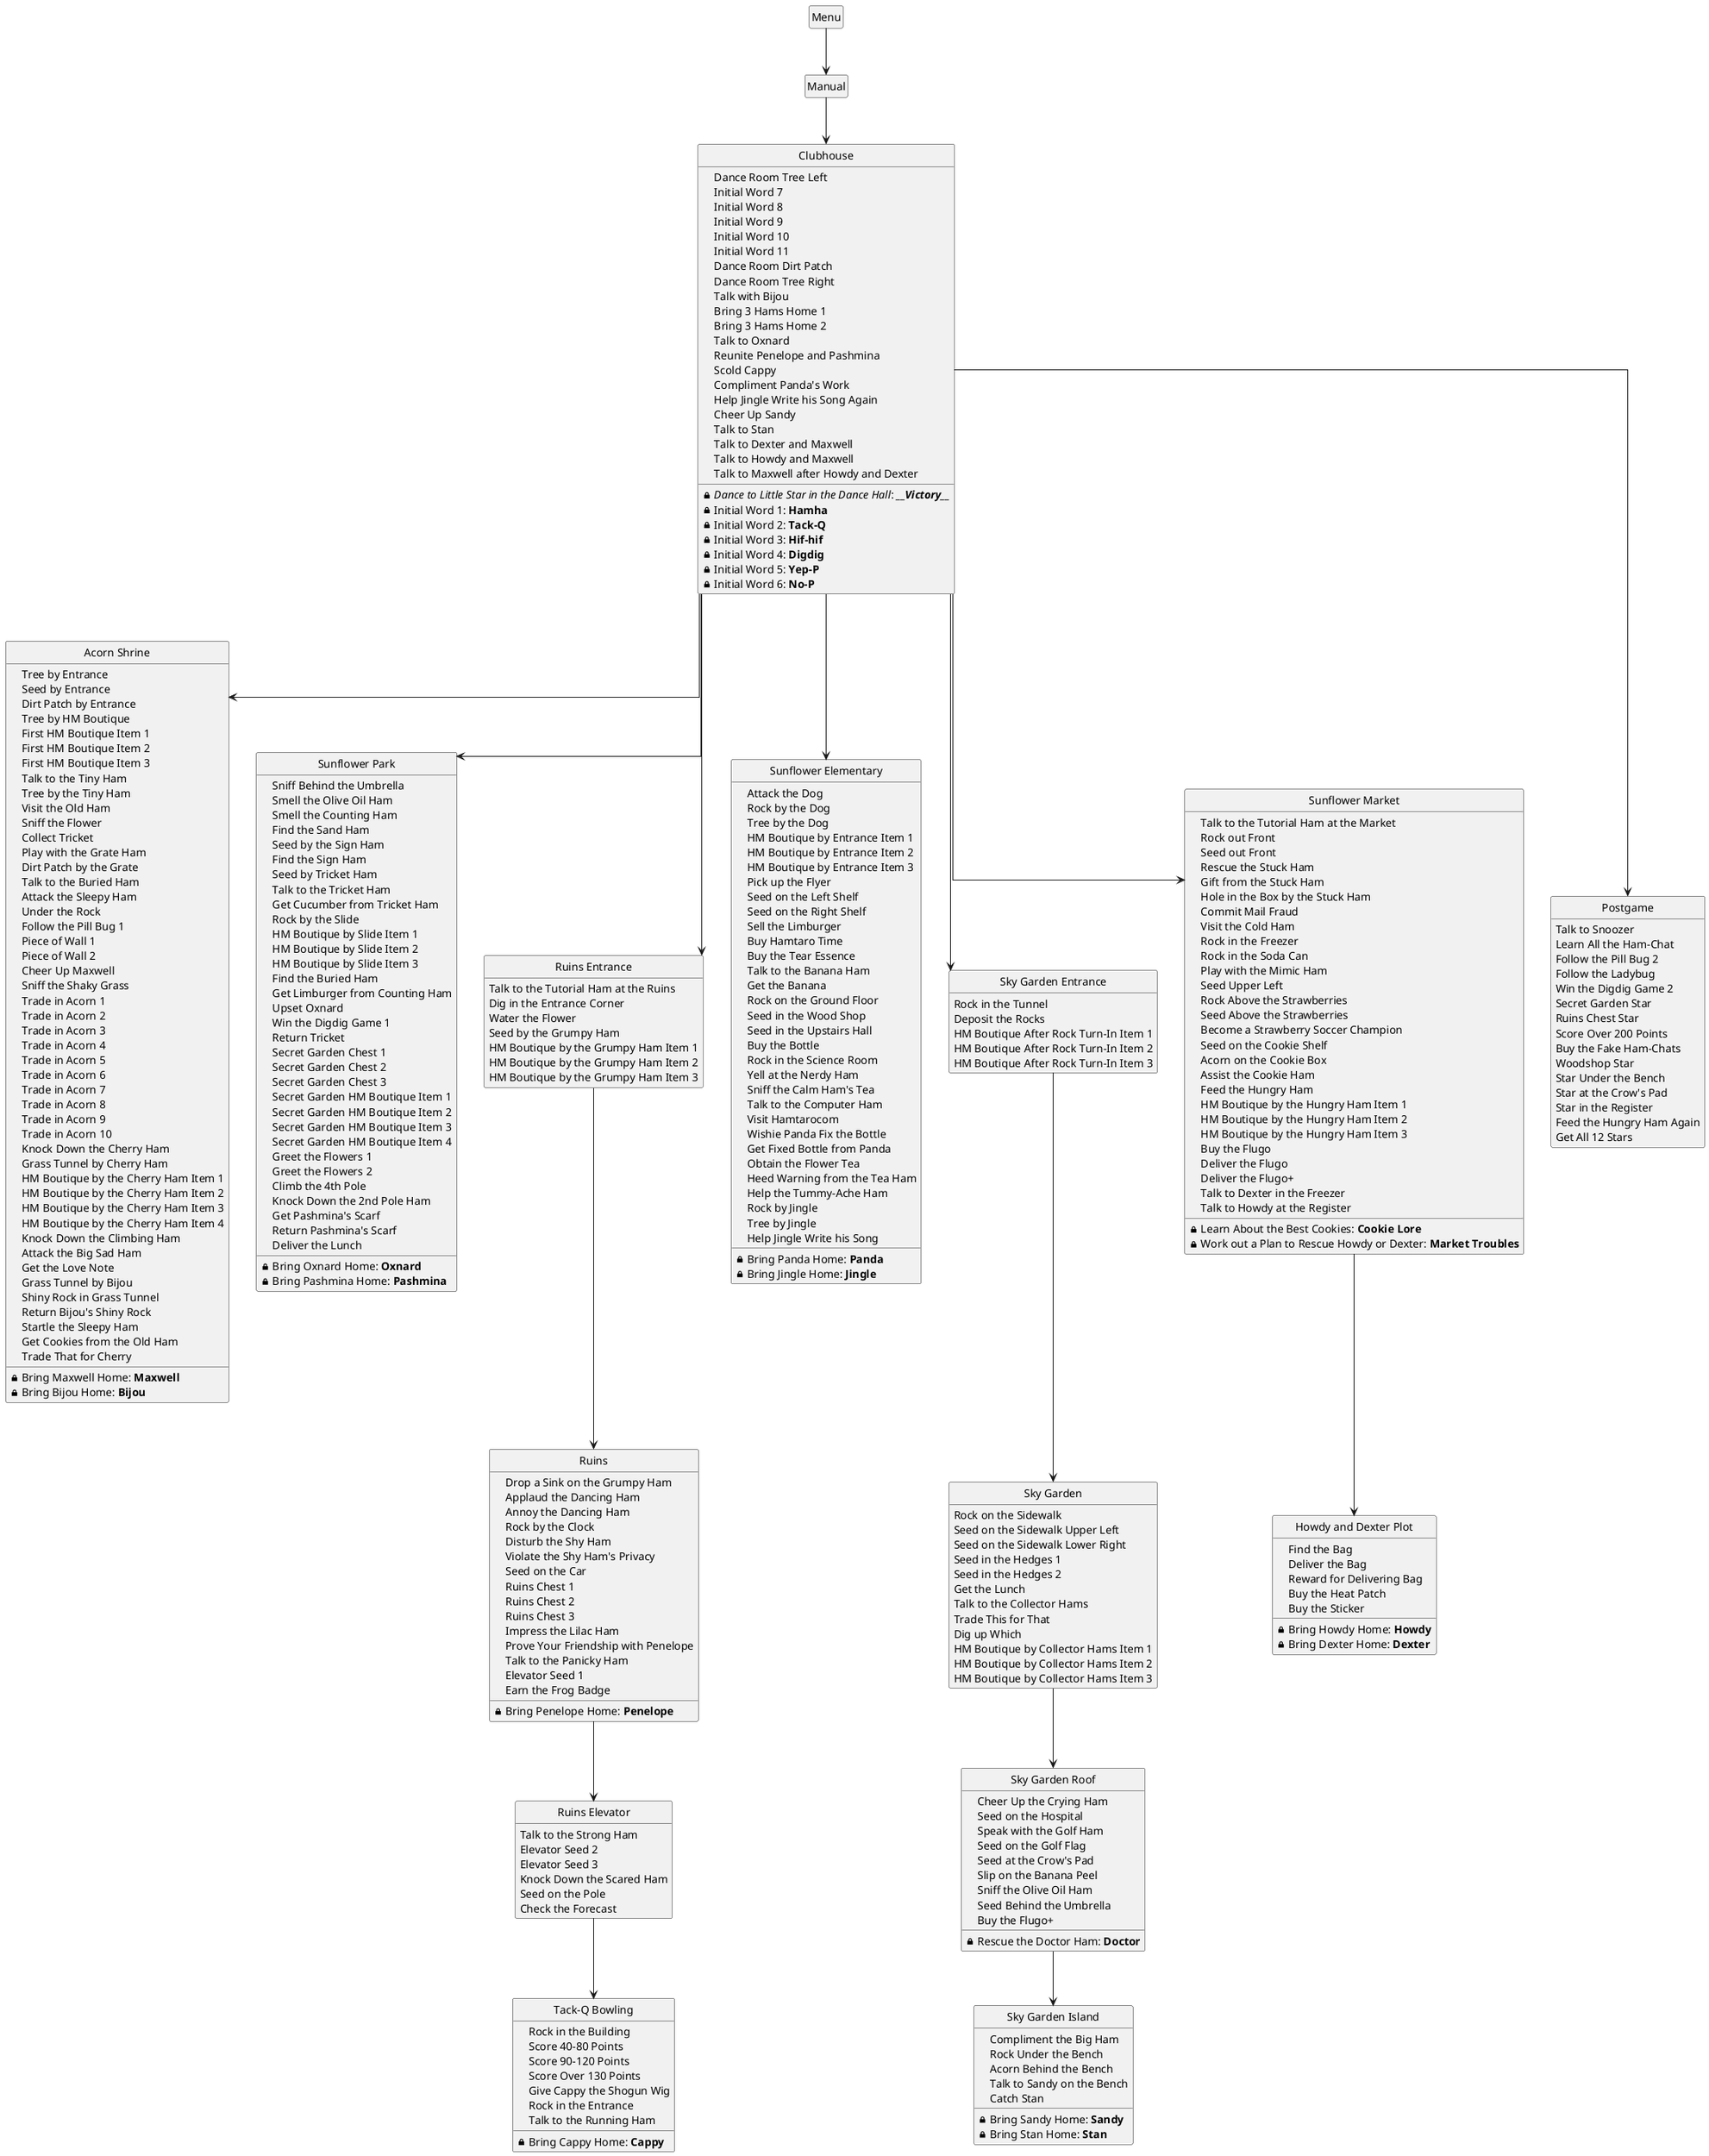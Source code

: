 @startuml
hide circle
hide empty members
skinparam linetype ortho
class "Menu"
"Menu" --> "Manual"
class "Manual"
"Manual" --> "Clubhouse"
class "Clubhouse"
"Clubhouse" : {method} <&lock-locked> //Dance to Little Star in the Dance Hall//: //**__Victory__**//
"Clubhouse" : {method} <&lock-locked> Initial Word 1: **Hamha**
"Clubhouse" : {method} <&lock-locked> Initial Word 2: **Tack-Q**
"Clubhouse" : {field} <&lock-unlocked,color=transparent> Dance Room Tree Left
"Clubhouse" : {method} <&lock-locked> Initial Word 3: **Hif-hif**
"Clubhouse" : {method} <&lock-locked> Initial Word 4: **Digdig**
"Clubhouse" : {method} <&lock-locked> Initial Word 5: **Yep-P**
"Clubhouse" : {method} <&lock-locked> Initial Word 6: **No-P**
"Clubhouse" : {field} <&lock-unlocked,color=transparent> Initial Word 7
"Clubhouse" : {field} <&lock-unlocked,color=transparent> Initial Word 8
"Clubhouse" : {field} <&lock-unlocked,color=transparent> Initial Word 9
"Clubhouse" : {field} <&lock-unlocked,color=transparent> Initial Word 10
"Clubhouse" : {field} <&lock-unlocked,color=transparent> Initial Word 11
"Clubhouse" : {field} <&lock-unlocked,color=transparent> Dance Room Dirt Patch
"Clubhouse" : {field} <&lock-unlocked,color=transparent> Dance Room Tree Right
"Clubhouse" : {field} <&lock-unlocked,color=transparent> Talk with Bijou
"Clubhouse" : {field} <&lock-unlocked,color=transparent> Bring 3 Hams Home 1
"Clubhouse" : {field} <&lock-unlocked,color=transparent> Bring 3 Hams Home 2
"Clubhouse" : {field} <&lock-unlocked,color=transparent> Talk to Oxnard
"Clubhouse" : {field} <&lock-unlocked,color=transparent> Reunite Penelope and Pashmina
"Clubhouse" : {field} <&lock-unlocked,color=transparent> Scold Cappy
"Clubhouse" : {field} <&lock-unlocked,color=transparent> Compliment Panda's Work
"Clubhouse" : {field} <&lock-unlocked,color=transparent> Help Jingle Write his Song Again
"Clubhouse" : {field} <&lock-unlocked,color=transparent> Cheer Up Sandy
"Clubhouse" : {field} <&lock-unlocked,color=transparent> Talk to Stan
"Clubhouse" : {field} <&lock-unlocked,color=transparent> Talk to Dexter and Maxwell
"Clubhouse" : {field} <&lock-unlocked,color=transparent> Talk to Howdy and Maxwell
"Clubhouse" : {field} <&lock-unlocked,color=transparent> Talk to Maxwell after Howdy and Dexter
"Clubhouse" --> "Acorn Shrine"
"Clubhouse" --> "Sunflower Park"
"Clubhouse" --> "Ruins Entrance"
"Clubhouse" --> "Sunflower Elementary"
"Clubhouse" --> "Sky Garden Entrance"
"Clubhouse" --> "Sunflower Market"
"Clubhouse" --> "Postgame"
class "Acorn Shrine"
"Acorn Shrine" : {field} <&lock-unlocked,color=transparent> Tree by Entrance
"Acorn Shrine" : {field} <&lock-unlocked,color=transparent> Seed by Entrance
"Acorn Shrine" : {field} <&lock-unlocked,color=transparent> Dirt Patch by Entrance
"Acorn Shrine" : {field} <&lock-unlocked,color=transparent> Tree by HM Boutique
"Acorn Shrine" : {field} <&lock-unlocked,color=transparent> First HM Boutique Item 1
"Acorn Shrine" : {field} <&lock-unlocked,color=transparent> First HM Boutique Item 2
"Acorn Shrine" : {field} <&lock-unlocked,color=transparent> First HM Boutique Item 3
"Acorn Shrine" : {field} <&lock-unlocked,color=transparent> Talk to the Tiny Ham
"Acorn Shrine" : {field} <&lock-unlocked,color=transparent> Tree by the Tiny Ham
"Acorn Shrine" : {field} <&lock-unlocked,color=transparent> Visit the Old Ham
"Acorn Shrine" : {field} <&lock-unlocked,color=transparent> Sniff the Flower
"Acorn Shrine" : {field} <&lock-unlocked,color=transparent> Collect Tricket
"Acorn Shrine" : {field} <&lock-unlocked,color=transparent> Play with the Grate Ham
"Acorn Shrine" : {field} <&lock-unlocked,color=transparent> Dirt Patch by the Grate
"Acorn Shrine" : {field} <&lock-unlocked,color=transparent> Talk to the Buried Ham
"Acorn Shrine" : {field} <&lock-unlocked,color=transparent> Attack the Sleepy Ham
"Acorn Shrine" : {field} <&lock-unlocked,color=transparent> Under the Rock
"Acorn Shrine" : {field} <&lock-unlocked,color=transparent> Follow the Pill Bug 1
"Acorn Shrine" : {field} <&lock-unlocked,color=transparent> Piece of Wall 1
"Acorn Shrine" : {field} <&lock-unlocked,color=transparent> Piece of Wall 2
"Acorn Shrine" : {field} <&lock-unlocked,color=transparent> Cheer Up Maxwell
"Acorn Shrine" : {method} <&lock-locked> Bring Maxwell Home: **Maxwell**
"Acorn Shrine" : {field} <&lock-unlocked,color=transparent> Sniff the Shaky Grass
"Acorn Shrine" : {field} <&lock-unlocked,color=transparent> Trade in Acorn 1
"Acorn Shrine" : {field} <&lock-unlocked,color=transparent> Trade in Acorn 2
"Acorn Shrine" : {field} <&lock-unlocked,color=transparent> Trade in Acorn 3
"Acorn Shrine" : {field} <&lock-unlocked,color=transparent> Trade in Acorn 4
"Acorn Shrine" : {field} <&lock-unlocked,color=transparent> Trade in Acorn 5
"Acorn Shrine" : {field} <&lock-unlocked,color=transparent> Trade in Acorn 6
"Acorn Shrine" : {field} <&lock-unlocked,color=transparent> Trade in Acorn 7
"Acorn Shrine" : {field} <&lock-unlocked,color=transparent> Trade in Acorn 8
"Acorn Shrine" : {field} <&lock-unlocked,color=transparent> Trade in Acorn 9
"Acorn Shrine" : {field} <&lock-unlocked,color=transparent> Trade in Acorn 10
"Acorn Shrine" : {field} <&lock-unlocked,color=transparent> Knock Down the Cherry Ham
"Acorn Shrine" : {field} <&lock-unlocked,color=transparent> Grass Tunnel by Cherry Ham
"Acorn Shrine" : {field} <&lock-unlocked,color=transparent> HM Boutique by the Cherry Ham Item 1
"Acorn Shrine" : {field} <&lock-unlocked,color=transparent> HM Boutique by the Cherry Ham Item 2
"Acorn Shrine" : {field} <&lock-unlocked,color=transparent> HM Boutique by the Cherry Ham Item 3
"Acorn Shrine" : {field} <&lock-unlocked,color=transparent> HM Boutique by the Cherry Ham Item 4
"Acorn Shrine" : {field} <&lock-unlocked,color=transparent> Knock Down the Climbing Ham
"Acorn Shrine" : {field} <&lock-unlocked,color=transparent> Attack the Big Sad Ham
"Acorn Shrine" : {field} <&lock-unlocked,color=transparent> Get the Love Note
"Acorn Shrine" : {field} <&lock-unlocked,color=transparent> Grass Tunnel by Bijou
"Acorn Shrine" : {field} <&lock-unlocked,color=transparent> Shiny Rock in Grass Tunnel
"Acorn Shrine" : {field} <&lock-unlocked,color=transparent> Return Bijou's Shiny Rock
"Acorn Shrine" : {method} <&lock-locked> Bring Bijou Home: **Bijou**
"Acorn Shrine" : {field} <&lock-unlocked,color=transparent> Startle the Sleepy Ham
"Acorn Shrine" : {field} <&lock-unlocked,color=transparent> Get Cookies from the Old Ham
"Acorn Shrine" : {field} <&lock-unlocked,color=transparent> Trade That for Cherry
class "Sunflower Park"
"Sunflower Park" : {field} <&lock-unlocked,color=transparent> Sniff Behind the Umbrella
"Sunflower Park" : {field} <&lock-unlocked,color=transparent> Smell the Olive Oil Ham
"Sunflower Park" : {field} <&lock-unlocked,color=transparent> Smell the Counting Ham
"Sunflower Park" : {field} <&lock-unlocked,color=transparent> Find the Sand Ham
"Sunflower Park" : {field} <&lock-unlocked,color=transparent> Seed by the Sign Ham
"Sunflower Park" : {field} <&lock-unlocked,color=transparent> Find the Sign Ham
"Sunflower Park" : {field} <&lock-unlocked,color=transparent> Seed by Tricket Ham
"Sunflower Park" : {field} <&lock-unlocked,color=transparent> Talk to the Tricket Ham
"Sunflower Park" : {field} <&lock-unlocked,color=transparent> Get Cucumber from Tricket Ham
"Sunflower Park" : {field} <&lock-unlocked,color=transparent> Rock by the Slide
"Sunflower Park" : {field} <&lock-unlocked,color=transparent> HM Boutique by Slide Item 1
"Sunflower Park" : {field} <&lock-unlocked,color=transparent> HM Boutique by Slide Item 2
"Sunflower Park" : {field} <&lock-unlocked,color=transparent> HM Boutique by Slide Item 3
"Sunflower Park" : {field} <&lock-unlocked,color=transparent> Find the Buried Ham
"Sunflower Park" : {field} <&lock-unlocked,color=transparent> Get Limburger from Counting Ham
"Sunflower Park" : {field} <&lock-unlocked,color=transparent> Upset Oxnard
"Sunflower Park" : {method} <&lock-locked> Bring Oxnard Home: **Oxnard**
"Sunflower Park" : {field} <&lock-unlocked,color=transparent> Win the Digdig Game 1
"Sunflower Park" : {field} <&lock-unlocked,color=transparent> Return Tricket
"Sunflower Park" : {field} <&lock-unlocked,color=transparent> Secret Garden Chest 1
"Sunflower Park" : {field} <&lock-unlocked,color=transparent> Secret Garden Chest 2
"Sunflower Park" : {field} <&lock-unlocked,color=transparent> Secret Garden Chest 3
"Sunflower Park" : {field} <&lock-unlocked,color=transparent> Secret Garden HM Boutique Item 1
"Sunflower Park" : {field} <&lock-unlocked,color=transparent> Secret Garden HM Boutique Item 2
"Sunflower Park" : {field} <&lock-unlocked,color=transparent> Secret Garden HM Boutique Item 3
"Sunflower Park" : {field} <&lock-unlocked,color=transparent> Secret Garden HM Boutique Item 4
"Sunflower Park" : {field} <&lock-unlocked,color=transparent> Greet the Flowers 1
"Sunflower Park" : {field} <&lock-unlocked,color=transparent> Greet the Flowers 2
"Sunflower Park" : {field} <&lock-unlocked,color=transparent> Climb the 4th Pole
"Sunflower Park" : {field} <&lock-unlocked,color=transparent> Knock Down the 2nd Pole Ham
"Sunflower Park" : {field} <&lock-unlocked,color=transparent> Get Pashmina's Scarf
"Sunflower Park" : {field} <&lock-unlocked,color=transparent> Return Pashmina's Scarf
"Sunflower Park" : {method} <&lock-locked> Bring Pashmina Home: **Pashmina**
"Sunflower Park" : {field} <&lock-unlocked,color=transparent> Deliver the Lunch
class "Ruins Entrance"
"Ruins Entrance" : {field} Talk to the Tutorial Ham at the Ruins
"Ruins Entrance" : {field} Dig in the Entrance Corner
"Ruins Entrance" : {field} Water the Flower
"Ruins Entrance" : {field} Seed by the Grumpy Ham
"Ruins Entrance" : {field} HM Boutique by the Grumpy Ham Item 1
"Ruins Entrance" : {field} HM Boutique by the Grumpy Ham Item 2
"Ruins Entrance" : {field} HM Boutique by the Grumpy Ham Item 3
"Ruins Entrance" --> "Ruins"
class "Sunflower Elementary"
"Sunflower Elementary" : {field} <&lock-unlocked,color=transparent> Attack the Dog
"Sunflower Elementary" : {field} <&lock-unlocked,color=transparent> Rock by the Dog
"Sunflower Elementary" : {field} <&lock-unlocked,color=transparent> Tree by the Dog
"Sunflower Elementary" : {field} <&lock-unlocked,color=transparent> HM Boutique by Entrance Item 1
"Sunflower Elementary" : {field} <&lock-unlocked,color=transparent> HM Boutique by Entrance Item 2
"Sunflower Elementary" : {field} <&lock-unlocked,color=transparent> HM Boutique by Entrance Item 3
"Sunflower Elementary" : {field} <&lock-unlocked,color=transparent> Pick up the Flyer
"Sunflower Elementary" : {field} <&lock-unlocked,color=transparent> Seed on the Left Shelf
"Sunflower Elementary" : {field} <&lock-unlocked,color=transparent> Seed on the Right Shelf
"Sunflower Elementary" : {field} <&lock-unlocked,color=transparent> Sell the Limburger
"Sunflower Elementary" : {field} <&lock-unlocked,color=transparent> Buy Hamtaro Time
"Sunflower Elementary" : {field} <&lock-unlocked,color=transparent> Buy the Tear Essence
"Sunflower Elementary" : {field} <&lock-unlocked,color=transparent> Talk to the Banana Ham
"Sunflower Elementary" : {field} <&lock-unlocked,color=transparent> Get the Banana
"Sunflower Elementary" : {field} <&lock-unlocked,color=transparent> Rock on the Ground Floor
"Sunflower Elementary" : {field} <&lock-unlocked,color=transparent> Seed in the Wood Shop
"Sunflower Elementary" : {field} <&lock-unlocked,color=transparent> Seed in the Upstairs Hall
"Sunflower Elementary" : {field} <&lock-unlocked,color=transparent> Buy the Bottle
"Sunflower Elementary" : {field} <&lock-unlocked,color=transparent> Rock in the Science Room
"Sunflower Elementary" : {field} <&lock-unlocked,color=transparent> Yell at the Nerdy Ham
"Sunflower Elementary" : {field} <&lock-unlocked,color=transparent> Sniff the Calm Ham's Tea
"Sunflower Elementary" : {field} <&lock-unlocked,color=transparent> Talk to the Computer Ham
"Sunflower Elementary" : {field} <&lock-unlocked,color=transparent> Visit Hamtarocom
"Sunflower Elementary" : {method} <&lock-locked> Bring Panda Home: **Panda**
"Sunflower Elementary" : {field} <&lock-unlocked,color=transparent> Wishie Panda Fix the Bottle
"Sunflower Elementary" : {field} <&lock-unlocked,color=transparent> Get Fixed Bottle from Panda
"Sunflower Elementary" : {field} <&lock-unlocked,color=transparent> Obtain the Flower Tea
"Sunflower Elementary" : {field} <&lock-unlocked,color=transparent> Heed Warning from the Tea Ham
"Sunflower Elementary" : {field} <&lock-unlocked,color=transparent> Help the Tummy-Ache Ham
"Sunflower Elementary" : {field} <&lock-unlocked,color=transparent> Rock by Jingle
"Sunflower Elementary" : {field} <&lock-unlocked,color=transparent> Tree by Jingle
"Sunflower Elementary" : {field} <&lock-unlocked,color=transparent> Help Jingle Write his Song
"Sunflower Elementary" : {method} <&lock-locked> Bring Jingle Home: **Jingle**
class "Sky Garden Entrance"
"Sky Garden Entrance" : {field} Rock in the Tunnel
"Sky Garden Entrance" : {field} Deposit the Rocks
"Sky Garden Entrance" : {field} HM Boutique After Rock Turn-In Item 1
"Sky Garden Entrance" : {field} HM Boutique After Rock Turn-In Item 2
"Sky Garden Entrance" : {field} HM Boutique After Rock Turn-In Item 3
"Sky Garden Entrance" --> "Sky Garden"
class "Sunflower Market"
"Sunflower Market" : {field} <&lock-unlocked,color=transparent> Talk to the Tutorial Ham at the Market
"Sunflower Market" : {field} <&lock-unlocked,color=transparent> Rock out Front
"Sunflower Market" : {field} <&lock-unlocked,color=transparent> Seed out Front
"Sunflower Market" : {field} <&lock-unlocked,color=transparent> Rescue the Stuck Ham
"Sunflower Market" : {field} <&lock-unlocked,color=transparent> Gift from the Stuck Ham
"Sunflower Market" : {field} <&lock-unlocked,color=transparent> Hole in the Box by the Stuck Ham
"Sunflower Market" : {field} <&lock-unlocked,color=transparent> Commit Mail Fraud
"Sunflower Market" : {field} <&lock-unlocked,color=transparent> Visit the Cold Ham
"Sunflower Market" : {field} <&lock-unlocked,color=transparent> Rock in the Freezer
"Sunflower Market" : {field} <&lock-unlocked,color=transparent> Rock in the Soda Can
"Sunflower Market" : {field} <&lock-unlocked,color=transparent> Play with the Mimic Ham
"Sunflower Market" : {field} <&lock-unlocked,color=transparent> Seed Upper Left
"Sunflower Market" : {field} <&lock-unlocked,color=transparent> Rock Above the Strawberries
"Sunflower Market" : {field} <&lock-unlocked,color=transparent> Seed Above the Strawberries
"Sunflower Market" : {field} <&lock-unlocked,color=transparent> Become a Strawberry Soccer Champion
"Sunflower Market" : {field} <&lock-unlocked,color=transparent> Seed on the Cookie Shelf
"Sunflower Market" : {field} <&lock-unlocked,color=transparent> Acorn on the Cookie Box
"Sunflower Market" : {field} <&lock-unlocked,color=transparent> Assist the Cookie Ham
"Sunflower Market" : {method} <&lock-locked> Learn About the Best Cookies: **Cookie Lore**
"Sunflower Market" : {field} <&lock-unlocked,color=transparent> Feed the Hungry Ham
"Sunflower Market" : {field} <&lock-unlocked,color=transparent> HM Boutique by the Hungry Ham Item 1
"Sunflower Market" : {field} <&lock-unlocked,color=transparent> HM Boutique by the Hungry Ham Item 2
"Sunflower Market" : {field} <&lock-unlocked,color=transparent> HM Boutique by the Hungry Ham Item 3
"Sunflower Market" : {field} <&lock-unlocked,color=transparent> Buy the Flugo
"Sunflower Market" : {field} <&lock-unlocked,color=transparent> Deliver the Flugo
"Sunflower Market" : {field} <&lock-unlocked,color=transparent> Deliver the Flugo+
"Sunflower Market" : {field} <&lock-unlocked,color=transparent> Talk to Dexter in the Freezer
"Sunflower Market" : {field} <&lock-unlocked,color=transparent> Talk to Howdy at the Register
"Sunflower Market" : {method} <&lock-locked> Work out a Plan to Rescue Howdy or Dexter: **Market Troubles**
"Sunflower Market" --> "Howdy and Dexter Plot"
class "Postgame"
"Postgame" : {field} Talk to Snoozer
"Postgame" : {field} Learn All the Ham-Chat
"Postgame" : {field} Follow the Pill Bug 2
"Postgame" : {field} Follow the Ladybug
"Postgame" : {field} Win the Digdig Game 2
"Postgame" : {field} Secret Garden Star
"Postgame" : {field} Ruins Chest Star
"Postgame" : {field} Score Over 200 Points
"Postgame" : {field} Buy the Fake Ham-Chats
"Postgame" : {field} Woodshop Star
"Postgame" : {field} Star Under the Bench
"Postgame" : {field} Star at the Crow's Pad
"Postgame" : {field} Star in the Register
"Postgame" : {field} Feed the Hungry Ham Again
"Postgame" : {field} Get All 12 Stars
class "Ruins"
"Ruins" : {field} <&lock-unlocked,color=transparent> Drop a Sink on the Grumpy Ham
"Ruins" : {field} <&lock-unlocked,color=transparent> Applaud the Dancing Ham
"Ruins" : {field} <&lock-unlocked,color=transparent> Annoy the Dancing Ham
"Ruins" : {field} <&lock-unlocked,color=transparent> Rock by the Clock
"Ruins" : {field} <&lock-unlocked,color=transparent> Disturb the Shy Ham
"Ruins" : {field} <&lock-unlocked,color=transparent> Violate the Shy Ham's Privacy
"Ruins" : {field} <&lock-unlocked,color=transparent> Seed on the Car
"Ruins" : {field} <&lock-unlocked,color=transparent> Ruins Chest 1
"Ruins" : {field} <&lock-unlocked,color=transparent> Ruins Chest 2
"Ruins" : {field} <&lock-unlocked,color=transparent> Ruins Chest 3
"Ruins" : {field} <&lock-unlocked,color=transparent> Impress the Lilac Ham
"Ruins" : {field} <&lock-unlocked,color=transparent> Prove Your Friendship with Penelope
"Ruins" : {method} <&lock-locked> Bring Penelope Home: **Penelope**
"Ruins" : {field} <&lock-unlocked,color=transparent> Talk to the Panicky Ham
"Ruins" : {field} <&lock-unlocked,color=transparent> Elevator Seed 1
"Ruins" : {field} <&lock-unlocked,color=transparent> Earn the Frog Badge
"Ruins" --> "Ruins Elevator"
class "Sky Garden"
"Sky Garden" : {field} Rock on the Sidewalk
"Sky Garden" : {field} Seed on the Sidewalk Upper Left
"Sky Garden" : {field} Seed on the Sidewalk Lower Right
"Sky Garden" : {field} Seed in the Hedges 1
"Sky Garden" : {field} Seed in the Hedges 2
"Sky Garden" : {field} Get the Lunch
"Sky Garden" : {field} Talk to the Collector Hams
"Sky Garden" : {field} Trade This for That
"Sky Garden" : {field} Dig up Which
"Sky Garden" : {field} HM Boutique by Collector Hams Item 1
"Sky Garden" : {field} HM Boutique by Collector Hams Item 2
"Sky Garden" : {field} HM Boutique by Collector Hams Item 3
"Sky Garden" --> "Sky Garden Roof"
class "Howdy and Dexter Plot"
"Howdy and Dexter Plot" : {field} <&lock-unlocked,color=transparent> Find the Bag
"Howdy and Dexter Plot" : {field} <&lock-unlocked,color=transparent> Deliver the Bag
"Howdy and Dexter Plot" : {field} <&lock-unlocked,color=transparent> Reward for Delivering Bag
"Howdy and Dexter Plot" : {field} <&lock-unlocked,color=transparent> Buy the Heat Patch
"Howdy and Dexter Plot" : {field} <&lock-unlocked,color=transparent> Buy the Sticker
"Howdy and Dexter Plot" : {method} <&lock-locked> Bring Howdy Home: **Howdy**
"Howdy and Dexter Plot" : {method} <&lock-locked> Bring Dexter Home: **Dexter**
class "Ruins Elevator"
"Ruins Elevator" : {field} Talk to the Strong Ham
"Ruins Elevator" : {field} Elevator Seed 2
"Ruins Elevator" : {field} Elevator Seed 3
"Ruins Elevator" : {field} Knock Down the Scared Ham
"Ruins Elevator" : {field} Seed on the Pole
"Ruins Elevator" : {field} Check the Forecast
"Ruins Elevator" --> "Tack-Q Bowling"
class "Sky Garden Roof"
"Sky Garden Roof" : {field} <&lock-unlocked,color=transparent> Cheer Up the Crying Ham
"Sky Garden Roof" : {field} <&lock-unlocked,color=transparent> Seed on the Hospital
"Sky Garden Roof" : {method} <&lock-locked> Rescue the Doctor Ham: **Doctor**
"Sky Garden Roof" : {field} <&lock-unlocked,color=transparent> Speak with the Golf Ham
"Sky Garden Roof" : {field} <&lock-unlocked,color=transparent> Seed on the Golf Flag
"Sky Garden Roof" : {field} <&lock-unlocked,color=transparent> Seed at the Crow's Pad
"Sky Garden Roof" : {field} <&lock-unlocked,color=transparent> Slip on the Banana Peel
"Sky Garden Roof" : {field} <&lock-unlocked,color=transparent> Sniff the Olive Oil Ham
"Sky Garden Roof" : {field} <&lock-unlocked,color=transparent> Seed Behind the Umbrella
"Sky Garden Roof" : {field} <&lock-unlocked,color=transparent> Buy the Flugo+
"Sky Garden Roof" --> "Sky Garden Island"
class "Tack-Q Bowling"
"Tack-Q Bowling" : {field} <&lock-unlocked,color=transparent> Rock in the Building
"Tack-Q Bowling" : {field} <&lock-unlocked,color=transparent> Score 40-80 Points
"Tack-Q Bowling" : {field} <&lock-unlocked,color=transparent> Score 90-120 Points
"Tack-Q Bowling" : {field} <&lock-unlocked,color=transparent> Score Over 130 Points
"Tack-Q Bowling" : {field} <&lock-unlocked,color=transparent> Give Cappy the Shogun Wig
"Tack-Q Bowling" : {method} <&lock-locked> Bring Cappy Home: **Cappy**
"Tack-Q Bowling" : {field} <&lock-unlocked,color=transparent> Rock in the Entrance
"Tack-Q Bowling" : {field} <&lock-unlocked,color=transparent> Talk to the Running Ham
class "Sky Garden Island"
"Sky Garden Island" : {field} <&lock-unlocked,color=transparent> Compliment the Big Ham
"Sky Garden Island" : {field} <&lock-unlocked,color=transparent> Rock Under the Bench
"Sky Garden Island" : {field} <&lock-unlocked,color=transparent> Acorn Behind the Bench
"Sky Garden Island" : {field} <&lock-unlocked,color=transparent> Talk to Sandy on the Bench
"Sky Garden Island" : {field} <&lock-unlocked,color=transparent> Catch Stan
"Sky Garden Island" : {method} <&lock-locked> Bring Sandy Home: **Sandy**
"Sky Garden Island" : {method} <&lock-locked> Bring Stan Home: **Stan**
@enduml